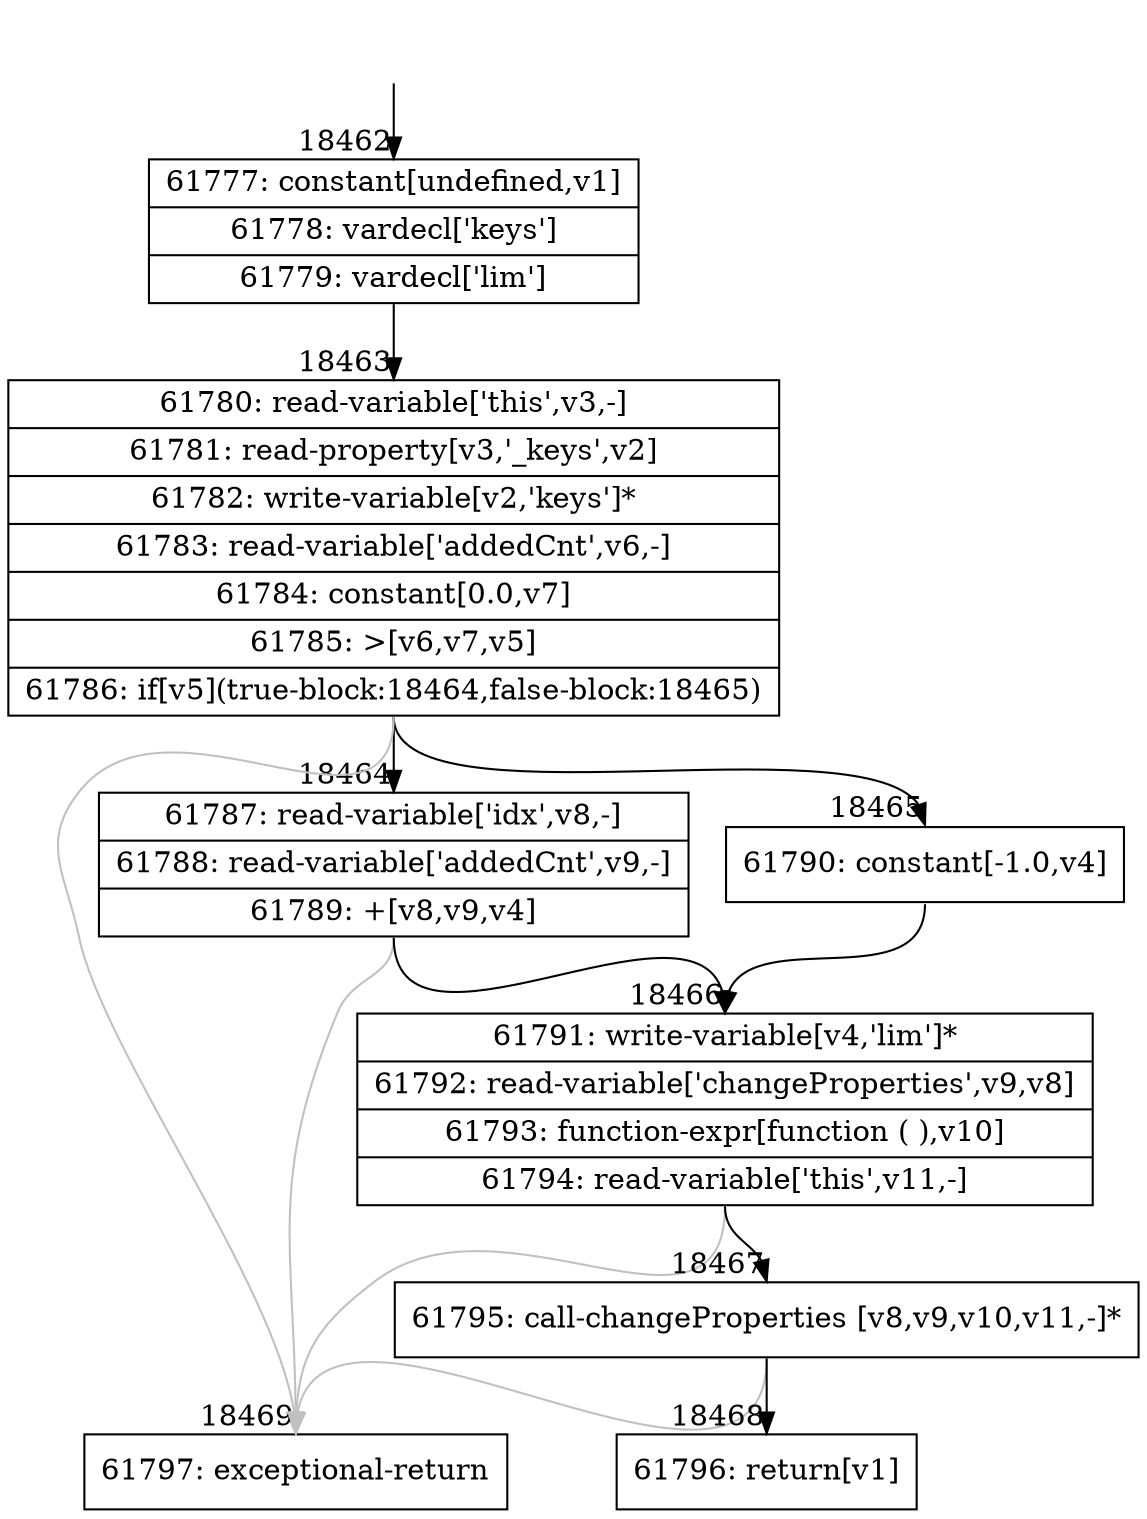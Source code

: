 digraph {
rankdir="TD"
BB_entry1587[shape=none,label=""];
BB_entry1587 -> BB18462 [tailport=s, headport=n, headlabel="    18462"]
BB18462 [shape=record label="{61777: constant[undefined,v1]|61778: vardecl['keys']|61779: vardecl['lim']}" ] 
BB18462 -> BB18463 [tailport=s, headport=n, headlabel="      18463"]
BB18463 [shape=record label="{61780: read-variable['this',v3,-]|61781: read-property[v3,'_keys',v2]|61782: write-variable[v2,'keys']*|61783: read-variable['addedCnt',v6,-]|61784: constant[0.0,v7]|61785: \>[v6,v7,v5]|61786: if[v5](true-block:18464,false-block:18465)}" ] 
BB18463 -> BB18464 [tailport=s, headport=n, headlabel="      18464"]
BB18463 -> BB18465 [tailport=s, headport=n, headlabel="      18465"]
BB18463 -> BB18469 [tailport=s, headport=n, color=gray, headlabel="      18469"]
BB18464 [shape=record label="{61787: read-variable['idx',v8,-]|61788: read-variable['addedCnt',v9,-]|61789: +[v8,v9,v4]}" ] 
BB18464 -> BB18466 [tailport=s, headport=n, headlabel="      18466"]
BB18464 -> BB18469 [tailport=s, headport=n, color=gray]
BB18465 [shape=record label="{61790: constant[-1.0,v4]}" ] 
BB18465 -> BB18466 [tailport=s, headport=n]
BB18466 [shape=record label="{61791: write-variable[v4,'lim']*|61792: read-variable['changeProperties',v9,v8]|61793: function-expr[function ( ),v10]|61794: read-variable['this',v11,-]}" ] 
BB18466 -> BB18467 [tailport=s, headport=n, headlabel="      18467"]
BB18466 -> BB18469 [tailport=s, headport=n, color=gray]
BB18467 [shape=record label="{61795: call-changeProperties [v8,v9,v10,v11,-]*}" ] 
BB18467 -> BB18468 [tailport=s, headport=n, headlabel="      18468"]
BB18467 -> BB18469 [tailport=s, headport=n, color=gray]
BB18468 [shape=record label="{61796: return[v1]}" ] 
BB18469 [shape=record label="{61797: exceptional-return}" ] 
//#$~ 34656
}
